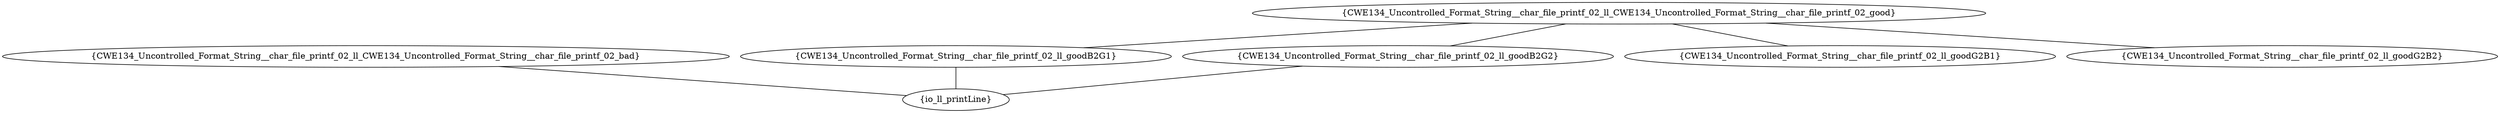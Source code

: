 graph "cg graph" {
CWE134_Uncontrolled_Format_String__char_file_printf_02_ll_CWE134_Uncontrolled_Format_String__char_file_printf_02_bad [label="{CWE134_Uncontrolled_Format_String__char_file_printf_02_ll_CWE134_Uncontrolled_Format_String__char_file_printf_02_bad}"];
io_ll_printLine [label="{io_ll_printLine}"];
CWE134_Uncontrolled_Format_String__char_file_printf_02_ll_goodB2G1 [label="{CWE134_Uncontrolled_Format_String__char_file_printf_02_ll_goodB2G1}"];
CWE134_Uncontrolled_Format_String__char_file_printf_02_ll_CWE134_Uncontrolled_Format_String__char_file_printf_02_good [label="{CWE134_Uncontrolled_Format_String__char_file_printf_02_ll_CWE134_Uncontrolled_Format_String__char_file_printf_02_good}"];
CWE134_Uncontrolled_Format_String__char_file_printf_02_ll_goodB2G2 [label="{CWE134_Uncontrolled_Format_String__char_file_printf_02_ll_goodB2G2}"];
CWE134_Uncontrolled_Format_String__char_file_printf_02_ll_goodG2B1 [label="{CWE134_Uncontrolled_Format_String__char_file_printf_02_ll_goodG2B1}"];
CWE134_Uncontrolled_Format_String__char_file_printf_02_ll_goodG2B2 [label="{CWE134_Uncontrolled_Format_String__char_file_printf_02_ll_goodG2B2}"];
CWE134_Uncontrolled_Format_String__char_file_printf_02_ll_CWE134_Uncontrolled_Format_String__char_file_printf_02_bad -- io_ll_printLine;
CWE134_Uncontrolled_Format_String__char_file_printf_02_ll_goodB2G1 -- io_ll_printLine;
CWE134_Uncontrolled_Format_String__char_file_printf_02_ll_CWE134_Uncontrolled_Format_String__char_file_printf_02_good -- CWE134_Uncontrolled_Format_String__char_file_printf_02_ll_goodB2G1;
CWE134_Uncontrolled_Format_String__char_file_printf_02_ll_CWE134_Uncontrolled_Format_String__char_file_printf_02_good -- CWE134_Uncontrolled_Format_String__char_file_printf_02_ll_goodB2G2;
CWE134_Uncontrolled_Format_String__char_file_printf_02_ll_CWE134_Uncontrolled_Format_String__char_file_printf_02_good -- CWE134_Uncontrolled_Format_String__char_file_printf_02_ll_goodG2B1;
CWE134_Uncontrolled_Format_String__char_file_printf_02_ll_CWE134_Uncontrolled_Format_String__char_file_printf_02_good -- CWE134_Uncontrolled_Format_String__char_file_printf_02_ll_goodG2B2;
CWE134_Uncontrolled_Format_String__char_file_printf_02_ll_goodB2G2 -- io_ll_printLine;
}
